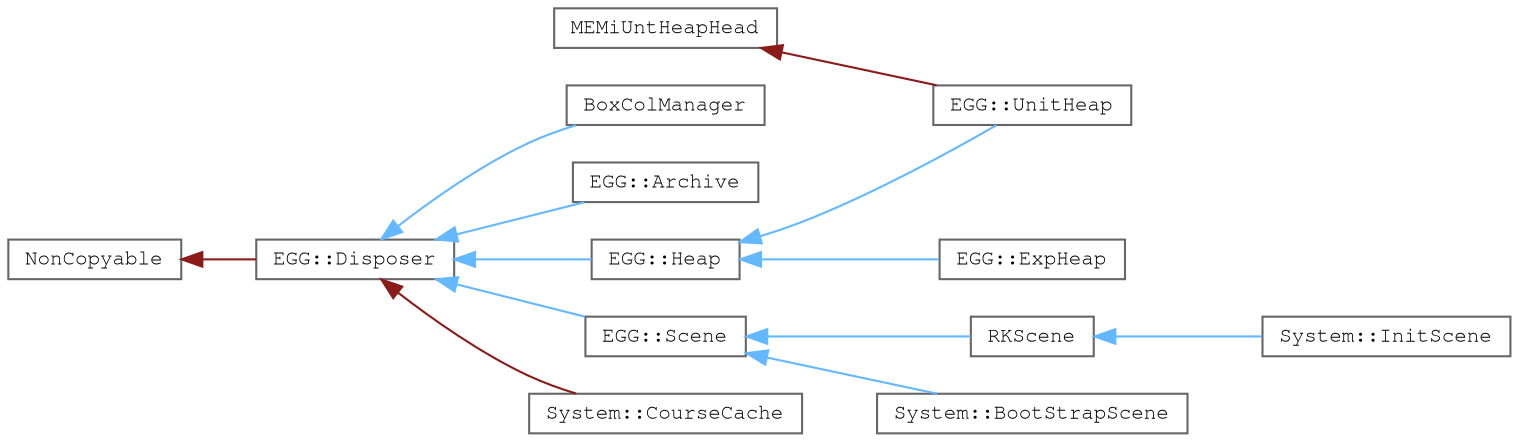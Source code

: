 digraph "Graphical Class Hierarchy"
{
 // LATEX_PDF_SIZE
  bgcolor="transparent";
  edge [fontname=FreeMono,fontsize=10,labelfontname=FreeMono,labelfontsize=10];
  node [fontname=FreeMono,fontsize=10,shape=box,height=0.2,width=0.4];
  rankdir="LR";
  Node0 [label="MEMiUntHeapHead",height=0.2,width=0.4,color="grey40", fillcolor="white", style="filled",URL="$class_m_e_mi_unt_heap_head.html",tooltip=" "];
  Node0 -> Node1 [dir="back",color="firebrick4",style="solid"];
  Node1 [label="EGG::UnitHeap",height=0.2,width=0.4,color="grey40", fillcolor="white", style="filled",URL="$class_e_g_g_1_1_unit_heap.html",tooltip=" "];
  Node12 [label="NonCopyable",height=0.2,width=0.4,color="grey40", fillcolor="white", style="filled",URL="$class_non_copyable.html",tooltip=" "];
  Node12 -> Node4 [dir="back",color="firebrick4",style="solid"];
  Node4 [label="EGG::Disposer",height=0.2,width=0.4,color="grey40", fillcolor="white", style="filled",URL="$class_e_g_g_1_1_disposer.html",tooltip="Base class for garbage-collected objects."];
  Node4 -> Node5 [dir="back",color="steelblue1",style="solid"];
  Node5 [label="BoxColManager",height=0.2,width=0.4,color="grey40", fillcolor="white", style="filled",URL="$class_box_col_manager.html",tooltip=" "];
  Node4 -> Node6 [dir="back",color="steelblue1",style="solid"];
  Node6 [label="EGG::Archive",height=0.2,width=0.4,color="grey40", fillcolor="white", style="filled",URL="$class_e_g_g_1_1_archive.html",tooltip=" "];
  Node4 -> Node2 [dir="back",color="steelblue1",style="solid"];
  Node2 [label="EGG::Heap",height=0.2,width=0.4,color="grey40", fillcolor="white", style="filled",URL="$class_e_g_g_1_1_heap.html",tooltip="Base Heap class."];
  Node2 -> Node3 [dir="back",color="steelblue1",style="solid"];
  Node3 [label="EGG::ExpHeap",height=0.2,width=0.4,color="grey40", fillcolor="white", style="filled",URL="$class_e_g_g_1_1_exp_heap.html",tooltip=" "];
  Node2 -> Node1 [dir="back",color="steelblue1",style="solid"];
  Node4 -> Node7 [dir="back",color="steelblue1",style="solid"];
  Node7 [label="EGG::Scene",height=0.2,width=0.4,color="grey40", fillcolor="white", style="filled",URL="$class_e_g_g_1_1_scene.html",tooltip=" "];
  Node7 -> Node8 [dir="back",color="steelblue1",style="solid"];
  Node8 [label="RKScene",height=0.2,width=0.4,color="grey40", fillcolor="white", style="filled",URL="$class_r_k_scene.html",tooltip=" "];
  Node8 -> Node9 [dir="back",color="steelblue1",style="solid"];
  Node9 [label="System::InitScene",height=0.2,width=0.4,color="grey40", fillcolor="white", style="filled",URL="$class_system_1_1_init_scene.html",tooltip=" "];
  Node7 -> Node10 [dir="back",color="steelblue1",style="solid"];
  Node10 [label="System::BootStrapScene",height=0.2,width=0.4,color="grey40", fillcolor="white", style="filled",URL="$class_system_1_1_boot_strap_scene.html",tooltip=" "];
  Node4 -> Node11 [dir="back",color="firebrick4",style="solid"];
  Node11 [label="System::CourseCache",height=0.2,width=0.4,color="grey40", fillcolor="white", style="filled",URL="$class_system_1_1_course_cache.html",tooltip=" "];
}
